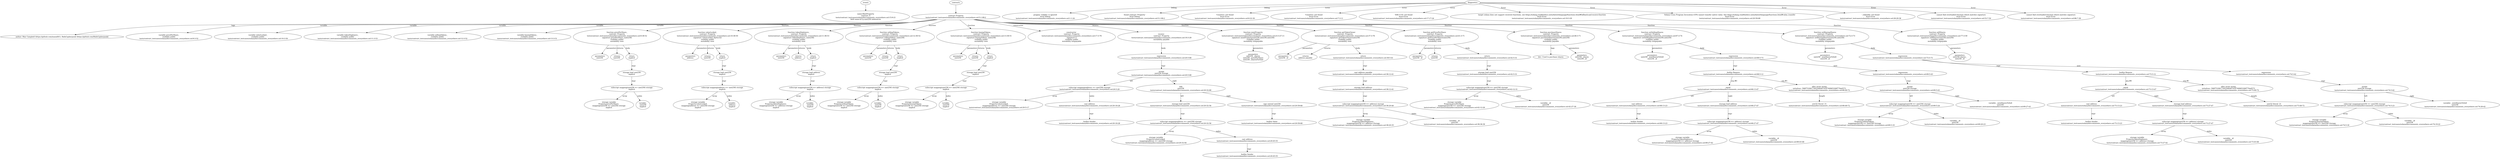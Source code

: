 strict digraph "tests/contract_testcases/solana/doccomments_everywhere.sol" {
	MintProperty [label="name:MintProperty\ncontract: 0\ntests/contract_testcases/solana/doccomments_everywhere.sol:15:9-21\nfield name:id ty:uint256 indexed:no"]
	contract [label="contract Property\ntests/contract_testcases/solana/doccomments_everywhere.sol:5:1-99:2"]
	tags [label="author: Max Campbell (https://github.com/maxall41), RafaCypherpunk (https://github.com/RafaCypherpunk)"]
	var [label="variable pricePerShare_\nvisibility public\ntests/contract_testcases/solana/doccomments_everywhere.sol:9:3-52"]
	var_6 [label="variable valueLocked_\nvisibility public\ntests/contract_testcases/solana/doccomments_everywhere.sol:10:3-50"]
	var_7 [label="variable tokenDeployers_\nvisibility public\ntests/contract_testcases/solana/doccomments_everywhere.sol:11:3-53"]
	var_8 [label="variable sellingTokens_\nvisibility public\ntests/contract_testcases/solana/doccomments_everywhere.sol:12:3-52"]
	var_9 [label="variable buyingTokens_\nvisibility public\ntests/contract_testcases/solana/doccomments_everywhere.sol:13:3-51"]
	pricePerShare_ [label="function pricePerShare_\ncontract: Property\ntests/contract_testcases/solana/doccomments_everywhere.sol:9:38-52\nsignature pricePerShare_(uint256)\nvisibility public\nmutability view"]
	parameters [label="parameters\nuint256 "]
	returns [label="returns\nuint256 "]
	return [label="return\nimplicit"]
	storage_load [label="storage load uint256\nimplicit"]
	subscript [label="subscript mapping(uint256 => uint256) storage\nimplicit"]
	storage_var [label="storage variable\nProperty.pricePerShare_\nmapping(uint256 => uint256) storage\nimplicit"]
	variable [label="variable: \nuint256\nimplicit"]
	valueLocked_ [label="function valueLocked_\ncontract: Property\ntests/contract_testcases/solana/doccomments_everywhere.sol:10:38-50\nsignature valueLocked_(bytes32)\nvisibility public\nmutability view"]
	parameters_19 [label="parameters\naddress "]
	returns_20 [label="returns\nuint256 "]
	return_21 [label="return\nimplicit"]
	storage_load_22 [label="storage load uint256\nimplicit"]
	subscript_23 [label="subscript mapping(address => uint256) storage\nimplicit"]
	storage_var_24 [label="storage variable\nProperty.valueLocked_\nmapping(address => uint256) storage\nimplicit"]
	variable_25 [label="variable: \naddress\nimplicit"]
	tokenDeployers_ [label="function tokenDeployers_\ncontract: Property\ntests/contract_testcases/solana/doccomments_everywhere.sol:11:38-53\nsignature tokenDeployers_(uint256)\nvisibility public\nmutability view"]
	parameters_27 [label="parameters\nuint256 "]
	returns_28 [label="returns\naddress "]
	return_29 [label="return\nimplicit"]
	storage_load_30 [label="storage load address\nimplicit"]
	subscript_31 [label="subscript mapping(uint256 => address) storage\nimplicit"]
	storage_var_32 [label="storage variable\nProperty.tokenDeployers_\nmapping(uint256 => address) storage\nimplicit"]
	variable_33 [label="variable: \nuint256\nimplicit"]
	sellingTokens_ [label="function sellingTokens_\ncontract: Property\ntests/contract_testcases/solana/doccomments_everywhere.sol:12:38-52\nsignature sellingTokens_(uint256)\nvisibility public\nmutability view"]
	parameters_35 [label="parameters\nuint256 "]
	returns_36 [label="returns\nuint256 "]
	return_37 [label="return\nimplicit"]
	storage_load_38 [label="storage load uint256\nimplicit"]
	subscript_39 [label="subscript mapping(uint256 => uint256) storage\nimplicit"]
	storage_var_40 [label="storage variable\nProperty.sellingTokens_\nmapping(uint256 => uint256) storage\nimplicit"]
	variable_41 [label="variable: \nuint256\nimplicit"]
	buyingTokens_ [label="function buyingTokens_\ncontract: Property\ntests/contract_testcases/solana/doccomments_everywhere.sol:13:38-51\nsignature buyingTokens_(uint256)\nvisibility public\nmutability view"]
	parameters_43 [label="parameters\nuint256 "]
	returns_44 [label="returns\nuint256 "]
	return_45 [label="return\nimplicit"]
	storage_load_46 [label="storage load uint256\nimplicit"]
	subscript_47 [label="subscript mapping(uint256 => uint256) storage\nimplicit"]
	storage_var_48 [label="storage variable\nProperty.buyingTokens_\nmapping(uint256 => uint256) storage\nimplicit"]
	variable_49 [label="variable: \nuint256\nimplicit"]
	node_50 [label="constructor \ncontract: Property\ntests/contract_testcases/solana/doccomments_everywhere.sol:17:3-76\nsignature ()\nvisibility public\nmutability nonpayable"]
	node_51 [label="receive \ncontract: Property\ntests/contract_testcases/solana/doccomments_everywhere.sol:19:3-29\nmutability payable"]
	expr [label="expression\ntests/contract_testcases/solana/doccomments_everywhere.sol:20:5-68"]
	assign [label="assign\nuint256 storage\ntests/contract_testcases/solana/doccomments_everywhere.sol:20:5-68"]
	subscript_54 [label="subscript mapping(address => uint256) storage\ntests/contract_testcases/solana/doccomments_everywhere.sol:20:5-29"]
	storage_var_55 [label="storage variable\nProperty.valueLocked_\nmapping(address => uint256) storage\ntests/contract_testcases/solana/doccomments_everywhere.sol:20:5-17"]
	cast [label="cast address\ntests/contract_testcases/solana/doccomments_everywhere.sol:20:18-28"]
	builtins [label="builtin Sender\ntests/contract_testcases/solana/doccomments_everywhere.sol:20:18-28"]
	add [label="add\nuint256\ntests/contract_testcases/solana/doccomments_everywhere.sol:20:32-68"]
	storage_load_59 [label="storage load uint256\ntests/contract_testcases/solana/doccomments_everywhere.sol:20:32-56"]
	subscript_60 [label="subscript mapping(address => uint256) storage\ntests/contract_testcases/solana/doccomments_everywhere.sol:20:32-56"]
	storage_var_61 [label="storage variable\nProperty.valueLocked_\nmapping(address => uint256) storage\ntests/contract_testcases/solana/doccomments_everywhere.sol:20:32-44"]
	cast_62 [label="cast address\ntests/contract_testcases/solana/doccomments_everywhere.sol:20:45-55"]
	builtins_63 [label="builtin Sender\ntests/contract_testcases/solana/doccomments_everywhere.sol:20:45-55"]
	sign_ext [label="sign extend uint256\ntests/contract_testcases/solana/doccomments_everywhere.sol:20:59-68"]
	builtins_65 [label="builtin Value\ntests/contract_testcases/solana/doccomments_everywhere.sol:20:59-68"]
	mintProperty [label="function mintProperty\ncontract: Property\ntests/contract_testcases/solana/doccomments_everywhere.sol:23:3-27:11\nsignature mintProperty(uint256,uint256,uint256)\nvisibility public\nmutability nonpayable"]
	parameters_67 [label="parameters\nuint256 _shares\nuint256 _pricePerShare\nuint256 _sharesForSale"]
	getTokenOwner [label="function getTokenOwner\ncontract: Property\ntests/contract_testcases/solana/doccomments_everywhere.sol:37:3-76\nsignature getTokenOwner(uint256)\nvisibility public\nmutability view"]
	parameters_69 [label="parameters\nuint256 _id"]
	returns_70 [label="returns\naddress payable "]
	return_71 [label="return\ntests/contract_testcases/solana/doccomments_everywhere.sol:38:5-41"]
	cast_72 [label="cast address payable\ntests/contract_testcases/solana/doccomments_everywhere.sol:38:12-41"]
	storage_load_73 [label="storage load address\ntests/contract_testcases/solana/doccomments_everywhere.sol:38:12-41"]
	subscript_74 [label="subscript mapping(uint256 => address) storage\ntests/contract_testcases/solana/doccomments_everywhere.sol:38:20-40"]
	storage_var_75 [label="storage variable\nProperty.tokenDeployers_\nmapping(uint256 => address) storage\ntests/contract_testcases/solana/doccomments_everywhere.sol:38:20-35"]
	variable_76 [label="variable: _id\nuint256\ntests/contract_testcases/solana/doccomments_everywhere.sol:38:36-39"]
	getPricePerShare [label="function getPricePerShare\ncontract: Property\ntests/contract_testcases/solana/doccomments_everywhere.sol:41:3-71\nsignature getPricePerShare(uint256)\nvisibility public\nmutability view"]
	parameters_78 [label="parameters\nuint256 _id"]
	returns_79 [label="returns\nuint256 "]
	return_80 [label="return\ntests/contract_testcases/solana/doccomments_everywhere.sol:42:5-31"]
	storage_load_81 [label="storage load uint256\ntests/contract_testcases/solana/doccomments_everywhere.sol:42:5-31"]
	subscript_82 [label="subscript mapping(uint256 => uint256) storage\ntests/contract_testcases/solana/doccomments_everywhere.sol:42:12-31"]
	storage_var_83 [label="storage variable\nProperty.pricePerShare_\nmapping(uint256 => uint256) storage\ntests/contract_testcases/solana/doccomments_everywhere.sol:42:12-26"]
	variable_84 [label="variable: _id\nuint256\ntests/contract_testcases/solana/doccomments_everywhere.sol:42:27-30"]
	purchaseShares [label="function purchaseShares\ncontract: Property\ntests/contract_testcases/solana/doccomments_everywhere.sol:46:3-71\nsignature purchaseShares(uint256,uint256)\nvisibility public\nmutability payable"]
	tags_86 [label="dev: Used to purchase shares"]
	parameters_87 [label="parameters\nuint256 _shares\nuint256 _id"]
	setSellingShares [label="function setSellingShares\ncontract: Property\ntests/contract_testcases/solana/doccomments_everywhere.sol:67:3-74\nsignature setSellingShares(uint256,uint256)\nvisibility public\nmutability nonpayable"]
	parameters_89 [label="parameters\nuint256 _newSharesToSell\nuint256 _id"]
	expr_90 [label="expression\ntests/contract_testcases/solana/doccomments_everywhere.sol:68:5-73"]
	builtins_91 [label="builtin Require\ntests/contract_testcases/solana/doccomments_everywhere.sol:68:5-12"]
	equal [label="equal\ntests/contract_testcases/solana/doccomments_everywhere.sol:68:13-47"]
	cast_93 [label="cast address\ntests/contract_testcases/solana/doccomments_everywhere.sol:68:13-23"]
	builtins_94 [label="builtin Sender\ntests/contract_testcases/solana/doccomments_everywhere.sol:68:13-23"]
	storage_load_95 [label="storage load address\ntests/contract_testcases/solana/doccomments_everywhere.sol:68:27-47"]
	subscript_96 [label="subscript mapping(uint256 => address) storage\ntests/contract_testcases/solana/doccomments_everywhere.sol:68:27-47"]
	storage_var_97 [label="storage variable\nProperty.tokenDeployers_\nmapping(uint256 => address) storage\ntests/contract_testcases/solana/doccomments_everywhere.sol:68:27-42"]
	variable_98 [label="variable: _id\nuint256\ntests/contract_testcases/solana/doccomments_everywhere.sol:68:43-46"]
	alloc_array [label="alloc array string\ninitializer: 596f7520617265206e6f7420746865206f776e6572\ntests/contract_testcases/solana/doccomments_everywhere.sol:68:49-72"]
	number_literal [label="uint32 literal: 21\ntests/contract_testcases/solana/doccomments_everywhere.sol:68:49-72"]
	expr_101 [label="expression\ntests/contract_testcases/solana/doccomments_everywhere.sol:69:5-43"]
	assign_102 [label="assign\nuint256 storage\ntests/contract_testcases/solana/doccomments_everywhere.sol:69:5-43"]
	subscript_103 [label="subscript mapping(uint256 => uint256) storage\ntests/contract_testcases/solana/doccomments_everywhere.sol:69:5-24"]
	storage_var_104 [label="storage variable\nProperty.sellingTokens_\nmapping(uint256 => uint256) storage\ntests/contract_testcases/solana/doccomments_everywhere.sol:69:5-19"]
	variable_105 [label="variable: _id\nuint256\ntests/contract_testcases/solana/doccomments_everywhere.sol:69:20-23"]
	variable_106 [label="variable: _newSharesToSell\nuint256\ntests/contract_testcases/solana/doccomments_everywhere.sol:69:27-43"]
	setBuyingShares [label="function setBuyingShares\ncontract: Property\ntests/contract_testcases/solana/doccomments_everywhere.sol:72:3-73\nsignature setBuyingShares(uint256,uint256)\nvisibility public\nmutability nonpayable"]
	parameters_108 [label="parameters\nuint256 _newSharesToSell\nuint256 _id"]
	expr_109 [label="expression\ntests/contract_testcases/solana/doccomments_everywhere.sol:73:5-73"]
	builtins_110 [label="builtin Require\ntests/contract_testcases/solana/doccomments_everywhere.sol:73:5-12"]
	equal_111 [label="equal\ntests/contract_testcases/solana/doccomments_everywhere.sol:73:13-47"]
	cast_112 [label="cast address\ntests/contract_testcases/solana/doccomments_everywhere.sol:73:13-23"]
	builtins_113 [label="builtin Sender\ntests/contract_testcases/solana/doccomments_everywhere.sol:73:13-23"]
	storage_load_114 [label="storage load address\ntests/contract_testcases/solana/doccomments_everywhere.sol:73:27-47"]
	subscript_115 [label="subscript mapping(uint256 => address) storage\ntests/contract_testcases/solana/doccomments_everywhere.sol:73:27-47"]
	storage_var_116 [label="storage variable\nProperty.tokenDeployers_\nmapping(uint256 => address) storage\ntests/contract_testcases/solana/doccomments_everywhere.sol:73:27-42"]
	variable_117 [label="variable: _id\nuint256\ntests/contract_testcases/solana/doccomments_everywhere.sol:73:43-46"]
	alloc_array_118 [label="alloc array string\ninitializer: 596f7520617265206e6f7420746865206f776e6572\ntests/contract_testcases/solana/doccomments_everywhere.sol:73:49-72"]
	number_literal_119 [label="uint32 literal: 21\ntests/contract_testcases/solana/doccomments_everywhere.sol:73:49-72"]
	expr_120 [label="expression\ntests/contract_testcases/solana/doccomments_everywhere.sol:74:5-42"]
	assign_121 [label="assign\nuint256 storage\ntests/contract_testcases/solana/doccomments_everywhere.sol:74:5-42"]
	subscript_122 [label="subscript mapping(uint256 => uint256) storage\ntests/contract_testcases/solana/doccomments_everywhere.sol:74:5-23"]
	storage_var_123 [label="storage variable\nProperty.buyingTokens_\nmapping(uint256 => uint256) storage\ntests/contract_testcases/solana/doccomments_everywhere.sol:74:5-18"]
	variable_124 [label="variable: _id\nuint256\ntests/contract_testcases/solana/doccomments_everywhere.sol:74:19-22"]
	variable_125 [label="variable: _newSharesToSell\nuint256\ntests/contract_testcases/solana/doccomments_everywhere.sol:74:26-42"]
	sellShares [label="function sellShares\ncontract: Property\ntests/contract_testcases/solana/doccomments_everywhere.sol:77:3-59\nsignature sellShares(uint256,uint256)\nvisibility public\nmutability nonpayable"]
	parameters_127 [label="parameters\nuint256 shares_\nuint256 _id"]
	diagnostic [label="pragma 'solidity' is ignored\nlevel Debug\ntests/contract_testcases/solana/doccomments_everywhere.sol:1:1-24"]
	diagnostic_130 [label="found contract 'Property'\nlevel Debug\ntests/contract_testcases/solana/doccomments_everywhere.sol:5:1-99:2"]
	diagnostic_131 [label="'Counters' not found\nlevel Error\ntests/contract_testcases/solana/doccomments_everywhere.sol:6:22-30"]
	diagnostic_132 [label="'Counters' not found\nlevel Error\ntests/contract_testcases/solana/doccomments_everywhere.sol:7:3-11"]
	diagnostic_133 [label="'ERC1155' not found\nlevel Error\ntests/contract_testcases/solana/doccomments_everywhere.sol:17:17-24"]
	diagnostic_134 [label="target solana does not support receive() functions, see https://solang.readthedocs.io/en/latest/language/functions.html#fallback-and-receive-function\nlevel Error\ntests/contract_testcases/solana/doccomments_everywhere.sol:19:3-29"]
	diagnostic_135 [label="Solana Cross Program Invocation (CPI) cannot transfer native value. See https://solang.readthedocs.io/en/latest/language/functions.html#value_transfer\nlevel Error\ntests/contract_testcases/solana/doccomments_everywhere.sol:20:59-68"]
	diagnostic_136 [label="'_tokenIds' not found\nlevel Error\ntests/contract_testcases/solana/doccomments_everywhere.sol:28:29-38"]
	diagnostic_137 [label="cannot find overloaded function which matches signature\nlevel Error\ntests/contract_testcases/solana/doccomments_everywhere.sol:53:7-50"]
	diagnostic_138 [label="cannot find overloaded function which matches signature\nlevel Error\ntests/contract_testcases/solana/doccomments_everywhere.sol:86:7-38"]
	events -> MintProperty
	contracts -> contract
	contract -> tags [label="tags"]
	contract -> var [label="variable"]
	contract -> var_6 [label="variable"]
	contract -> var_7 [label="variable"]
	contract -> var_8 [label="variable"]
	contract -> var_9 [label="variable"]
	contract -> pricePerShare_ [label="function"]
	pricePerShare_ -> parameters [label="parameters"]
	pricePerShare_ -> returns [label="returns"]
	pricePerShare_ -> return [label="body"]
	return -> storage_load [label="expr"]
	storage_load -> subscript [label="expr"]
	subscript -> storage_var [label="array"]
	subscript -> variable [label="index"]
	contract -> valueLocked_ [label="function"]
	valueLocked_ -> parameters_19 [label="parameters"]
	valueLocked_ -> returns_20 [label="returns"]
	valueLocked_ -> return_21 [label="body"]
	return_21 -> storage_load_22 [label="expr"]
	storage_load_22 -> subscript_23 [label="expr"]
	subscript_23 -> storage_var_24 [label="array"]
	subscript_23 -> variable_25 [label="index"]
	contract -> tokenDeployers_ [label="function"]
	tokenDeployers_ -> parameters_27 [label="parameters"]
	tokenDeployers_ -> returns_28 [label="returns"]
	tokenDeployers_ -> return_29 [label="body"]
	return_29 -> storage_load_30 [label="expr"]
	storage_load_30 -> subscript_31 [label="expr"]
	subscript_31 -> storage_var_32 [label="array"]
	subscript_31 -> variable_33 [label="index"]
	contract -> sellingTokens_ [label="function"]
	sellingTokens_ -> parameters_35 [label="parameters"]
	sellingTokens_ -> returns_36 [label="returns"]
	sellingTokens_ -> return_37 [label="body"]
	return_37 -> storage_load_38 [label="expr"]
	storage_load_38 -> subscript_39 [label="expr"]
	subscript_39 -> storage_var_40 [label="array"]
	subscript_39 -> variable_41 [label="index"]
	contract -> buyingTokens_ [label="function"]
	buyingTokens_ -> parameters_43 [label="parameters"]
	buyingTokens_ -> returns_44 [label="returns"]
	buyingTokens_ -> return_45 [label="body"]
	return_45 -> storage_load_46 [label="expr"]
	storage_load_46 -> subscript_47 [label="expr"]
	subscript_47 -> storage_var_48 [label="array"]
	subscript_47 -> variable_49 [label="index"]
	contract -> node_50 [label="constructor"]
	contract -> node_51 [label="receive"]
	node_51 -> expr [label="body"]
	expr -> assign [label="expr"]
	assign -> subscript_54 [label="left"]
	subscript_54 -> storage_var_55 [label="array"]
	subscript_54 -> cast [label="index"]
	cast -> builtins [label="expr"]
	assign -> add [label="right"]
	add -> storage_load_59 [label="left"]
	storage_load_59 -> subscript_60 [label="expr"]
	subscript_60 -> storage_var_61 [label="array"]
	subscript_60 -> cast_62 [label="index"]
	cast_62 -> builtins_63 [label="expr"]
	add -> sign_ext [label="right"]
	sign_ext -> builtins_65 [label="expr"]
	contract -> mintProperty [label="function"]
	mintProperty -> parameters_67 [label="parameters"]
	contract -> getTokenOwner [label="function"]
	getTokenOwner -> parameters_69 [label="parameters"]
	getTokenOwner -> returns_70 [label="returns"]
	getTokenOwner -> return_71 [label="body"]
	return_71 -> cast_72 [label="expr"]
	cast_72 -> storage_load_73 [label="expr"]
	storage_load_73 -> subscript_74 [label="expr"]
	subscript_74 -> storage_var_75 [label="array"]
	subscript_74 -> variable_76 [label="index"]
	contract -> getPricePerShare [label="function"]
	getPricePerShare -> parameters_78 [label="parameters"]
	getPricePerShare -> returns_79 [label="returns"]
	getPricePerShare -> return_80 [label="body"]
	return_80 -> storage_load_81 [label="expr"]
	storage_load_81 -> subscript_82 [label="expr"]
	subscript_82 -> storage_var_83 [label="array"]
	subscript_82 -> variable_84 [label="index"]
	contract -> purchaseShares [label="function"]
	purchaseShares -> tags_86 [label="tags"]
	purchaseShares -> parameters_87 [label="parameters"]
	contract -> setSellingShares [label="function"]
	setSellingShares -> parameters_89 [label="parameters"]
	setSellingShares -> expr_90 [label="body"]
	expr_90 -> builtins_91 [label="expr"]
	builtins_91 -> equal [label="arg #0"]
	equal -> cast_93 [label="left"]
	cast_93 -> builtins_94 [label="expr"]
	equal -> storage_load_95 [label="right"]
	storage_load_95 -> subscript_96 [label="expr"]
	subscript_96 -> storage_var_97 [label="array"]
	subscript_96 -> variable_98 [label="index"]
	builtins_91 -> alloc_array [label="arg #1"]
	alloc_array -> number_literal [label="length"]
	expr_90 -> expr_101 [label="next"]
	expr_101 -> assign_102 [label="expr"]
	assign_102 -> subscript_103 [label="left"]
	subscript_103 -> storage_var_104 [label="array"]
	subscript_103 -> variable_105 [label="index"]
	assign_102 -> variable_106 [label="right"]
	contract -> setBuyingShares [label="function"]
	setBuyingShares -> parameters_108 [label="parameters"]
	setBuyingShares -> expr_109 [label="body"]
	expr_109 -> builtins_110 [label="expr"]
	builtins_110 -> equal_111 [label="arg #0"]
	equal_111 -> cast_112 [label="left"]
	cast_112 -> builtins_113 [label="expr"]
	equal_111 -> storage_load_114 [label="right"]
	storage_load_114 -> subscript_115 [label="expr"]
	subscript_115 -> storage_var_116 [label="array"]
	subscript_115 -> variable_117 [label="index"]
	builtins_110 -> alloc_array_118 [label="arg #1"]
	alloc_array_118 -> number_literal_119 [label="length"]
	expr_109 -> expr_120 [label="next"]
	expr_120 -> assign_121 [label="expr"]
	assign_121 -> subscript_122 [label="left"]
	subscript_122 -> storage_var_123 [label="array"]
	subscript_122 -> variable_124 [label="index"]
	assign_121 -> variable_125 [label="right"]
	contract -> sellShares [label="function"]
	sellShares -> parameters_127 [label="parameters"]
	diagnostics -> diagnostic [label="Debug"]
	diagnostics -> diagnostic_130 [label="Debug"]
	diagnostics -> diagnostic_131 [label="Error"]
	diagnostics -> diagnostic_132 [label="Error"]
	diagnostics -> diagnostic_133 [label="Error"]
	diagnostics -> diagnostic_134 [label="Error"]
	diagnostics -> diagnostic_135 [label="Error"]
	diagnostics -> diagnostic_136 [label="Error"]
	diagnostics -> diagnostic_137 [label="Error"]
	diagnostics -> diagnostic_138 [label="Error"]
}
